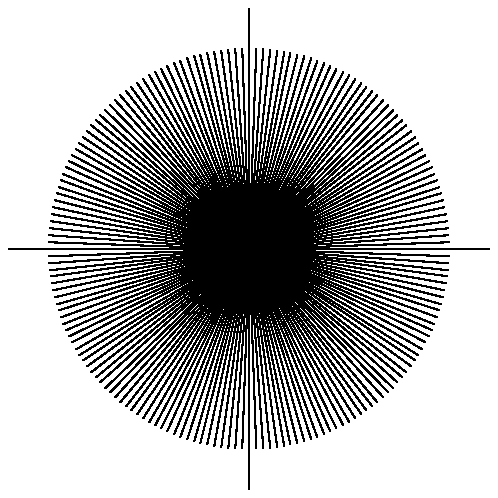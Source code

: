 .PS
dtor = atan2(0,-1)/180
for d = 0 to 360 by 2 do {
	line from (0,0) to (cos(d*dtor),sin(d*dtor))
	}
line from (-1.2,0) to (1.2,0)
line from (0,-1.2) to (0,1.2)
.PE

